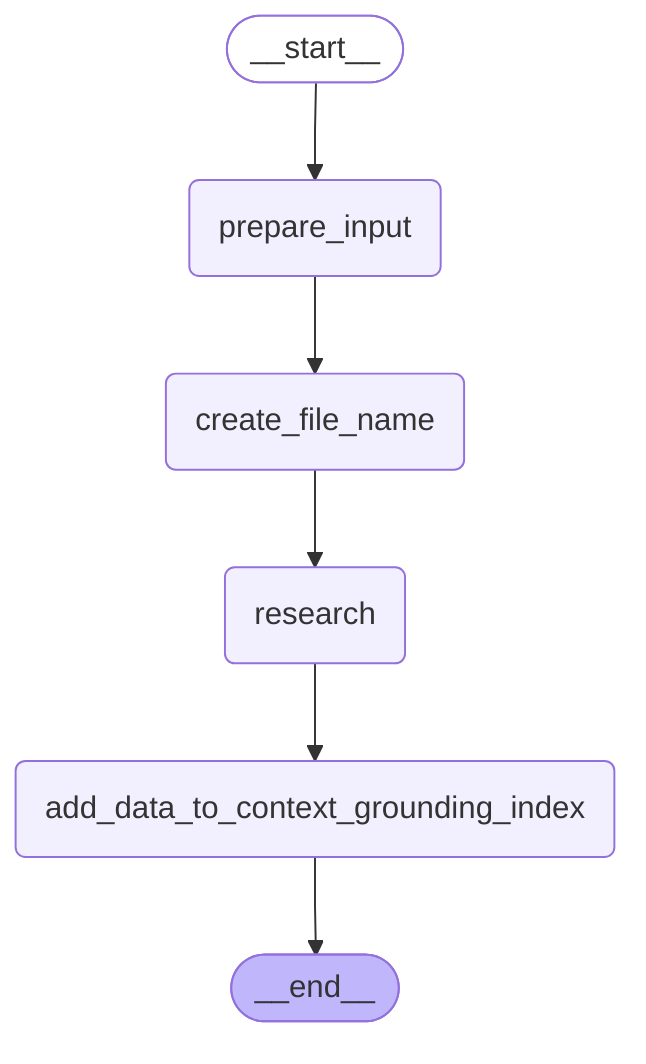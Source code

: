---
config:
  flowchart:
    curve: linear
---
graph TD;
	__start__([<p>__start__</p>]):::first
	research(research)
	add_data_to_context_grounding_index(add_data_to_context_grounding_index)
	prepare_input(prepare_input)
	create_file_name(create_file_name)
	__end__([<p>__end__</p>]):::last
	__start__ --> prepare_input;
	add_data_to_context_grounding_index --> __end__;
	create_file_name --> research;
	prepare_input --> create_file_name;
	research --> add_data_to_context_grounding_index;
	classDef default fill:#f2f0ff,line-height:1.2
	classDef first fill-opacity:0
	classDef last fill:#bfb6fc